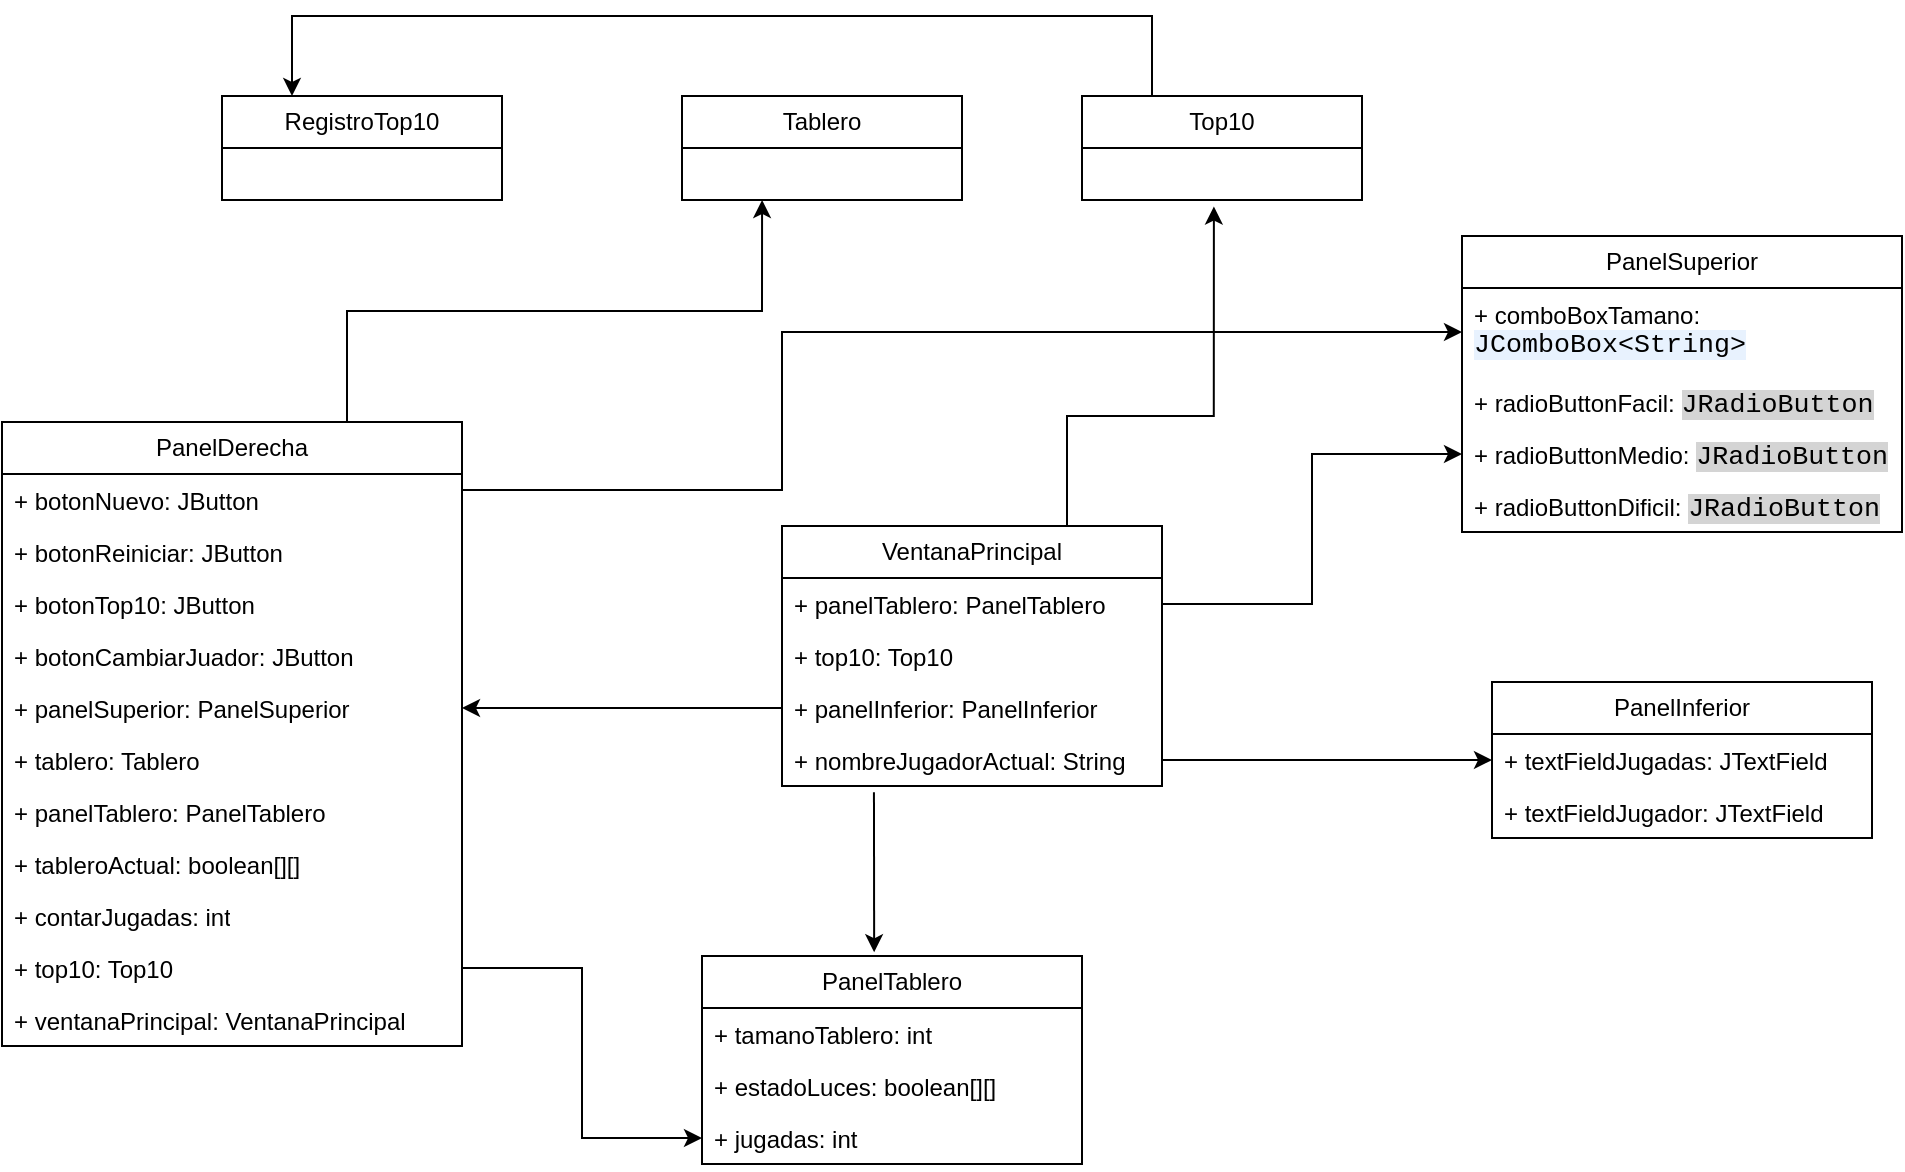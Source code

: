 <mxfile version="24.2.5" type="device">
  <diagram name="Página-1" id="FVZj4fppmetGuPQOEVMr">
    <mxGraphModel dx="2084" dy="609" grid="1" gridSize="10" guides="1" tooltips="1" connect="1" arrows="1" fold="1" page="1" pageScale="1" pageWidth="827" pageHeight="1169" math="0" shadow="0">
      <root>
        <mxCell id="0" />
        <mxCell id="1" parent="0" />
        <mxCell id="zv5cr76FWZM4MoMYsoBG-1" value="RegistroTop10" style="swimlane;fontStyle=0;childLayout=stackLayout;horizontal=1;startSize=26;fillColor=none;horizontalStack=0;resizeParent=1;resizeParentMax=0;resizeLast=0;collapsible=1;marginBottom=0;whiteSpace=wrap;html=1;" vertex="1" parent="1">
          <mxGeometry x="-140" y="70" width="140" height="52" as="geometry" />
        </mxCell>
        <mxCell id="zv5cr76FWZM4MoMYsoBG-2" value="&lt;div&gt;&lt;br&gt;&lt;/div&gt;" style="text;strokeColor=none;fillColor=none;align=left;verticalAlign=top;spacingLeft=4;spacingRight=4;overflow=hidden;rotatable=0;points=[[0,0.5],[1,0.5]];portConstraint=eastwest;whiteSpace=wrap;html=1;" vertex="1" parent="zv5cr76FWZM4MoMYsoBG-1">
          <mxGeometry y="26" width="140" height="26" as="geometry" />
        </mxCell>
        <mxCell id="zv5cr76FWZM4MoMYsoBG-52" style="edgeStyle=orthogonalEdgeStyle;rounded=0;orthogonalLoop=1;jettySize=auto;html=1;exitX=0.25;exitY=0;exitDx=0;exitDy=0;entryX=0.25;entryY=0;entryDx=0;entryDy=0;" edge="1" parent="1" source="zv5cr76FWZM4MoMYsoBG-5" target="zv5cr76FWZM4MoMYsoBG-1">
          <mxGeometry relative="1" as="geometry">
            <Array as="points">
              <mxPoint x="325" y="30" />
              <mxPoint x="-105" y="30" />
            </Array>
          </mxGeometry>
        </mxCell>
        <mxCell id="zv5cr76FWZM4MoMYsoBG-5" value="Top10" style="swimlane;fontStyle=0;childLayout=stackLayout;horizontal=1;startSize=26;fillColor=none;horizontalStack=0;resizeParent=1;resizeParentMax=0;resizeLast=0;collapsible=1;marginBottom=0;whiteSpace=wrap;html=1;" vertex="1" parent="1">
          <mxGeometry x="290" y="70" width="140" height="52" as="geometry" />
        </mxCell>
        <mxCell id="zv5cr76FWZM4MoMYsoBG-6" value="&lt;div&gt;&lt;br&gt;&lt;/div&gt;" style="text;strokeColor=none;fillColor=none;align=left;verticalAlign=top;spacingLeft=4;spacingRight=4;overflow=hidden;rotatable=0;points=[[0,0.5],[1,0.5]];portConstraint=eastwest;whiteSpace=wrap;html=1;" vertex="1" parent="zv5cr76FWZM4MoMYsoBG-5">
          <mxGeometry y="26" width="140" height="26" as="geometry" />
        </mxCell>
        <mxCell id="zv5cr76FWZM4MoMYsoBG-7" value="Tablero" style="swimlane;fontStyle=0;childLayout=stackLayout;horizontal=1;startSize=26;fillColor=none;horizontalStack=0;resizeParent=1;resizeParentMax=0;resizeLast=0;collapsible=1;marginBottom=0;whiteSpace=wrap;html=1;" vertex="1" parent="1">
          <mxGeometry x="90" y="70" width="140" height="52" as="geometry" />
        </mxCell>
        <mxCell id="zv5cr76FWZM4MoMYsoBG-8" value="&lt;div&gt;&lt;br&gt;&lt;/div&gt;" style="text;strokeColor=none;fillColor=none;align=left;verticalAlign=top;spacingLeft=4;spacingRight=4;overflow=hidden;rotatable=0;points=[[0,0.5],[1,0.5]];portConstraint=eastwest;whiteSpace=wrap;html=1;" vertex="1" parent="zv5cr76FWZM4MoMYsoBG-7">
          <mxGeometry y="26" width="140" height="26" as="geometry" />
        </mxCell>
        <mxCell id="zv5cr76FWZM4MoMYsoBG-9" value="PanelDerecha" style="swimlane;fontStyle=0;childLayout=stackLayout;horizontal=1;startSize=26;fillColor=none;horizontalStack=0;resizeParent=1;resizeParentMax=0;resizeLast=0;collapsible=1;marginBottom=0;whiteSpace=wrap;html=1;" vertex="1" parent="1">
          <mxGeometry x="-250" y="233" width="230" height="312" as="geometry" />
        </mxCell>
        <mxCell id="zv5cr76FWZM4MoMYsoBG-10" value="+ botonNuevo: JButton" style="text;strokeColor=none;fillColor=none;align=left;verticalAlign=top;spacingLeft=4;spacingRight=4;overflow=hidden;rotatable=0;points=[[0,0.5],[1,0.5]];portConstraint=eastwest;whiteSpace=wrap;html=1;" vertex="1" parent="zv5cr76FWZM4MoMYsoBG-9">
          <mxGeometry y="26" width="230" height="26" as="geometry" />
        </mxCell>
        <mxCell id="zv5cr76FWZM4MoMYsoBG-13" value="+ botonReiniciar: JButton" style="text;strokeColor=none;fillColor=none;align=left;verticalAlign=top;spacingLeft=4;spacingRight=4;overflow=hidden;rotatable=0;points=[[0,0.5],[1,0.5]];portConstraint=eastwest;whiteSpace=wrap;html=1;" vertex="1" parent="zv5cr76FWZM4MoMYsoBG-9">
          <mxGeometry y="52" width="230" height="26" as="geometry" />
        </mxCell>
        <mxCell id="zv5cr76FWZM4MoMYsoBG-15" value="+ botonTop10: JButton" style="text;strokeColor=none;fillColor=none;align=left;verticalAlign=top;spacingLeft=4;spacingRight=4;overflow=hidden;rotatable=0;points=[[0,0.5],[1,0.5]];portConstraint=eastwest;whiteSpace=wrap;html=1;" vertex="1" parent="zv5cr76FWZM4MoMYsoBG-9">
          <mxGeometry y="78" width="230" height="26" as="geometry" />
        </mxCell>
        <mxCell id="zv5cr76FWZM4MoMYsoBG-14" value="+ botonCambiarJuador: JButton" style="text;strokeColor=none;fillColor=none;align=left;verticalAlign=top;spacingLeft=4;spacingRight=4;overflow=hidden;rotatable=0;points=[[0,0.5],[1,0.5]];portConstraint=eastwest;whiteSpace=wrap;html=1;" vertex="1" parent="zv5cr76FWZM4MoMYsoBG-9">
          <mxGeometry y="104" width="230" height="26" as="geometry" />
        </mxCell>
        <mxCell id="zv5cr76FWZM4MoMYsoBG-11" value="+ panelSuperior: PanelSuperior" style="text;strokeColor=none;fillColor=none;align=left;verticalAlign=top;spacingLeft=4;spacingRight=4;overflow=hidden;rotatable=0;points=[[0,0.5],[1,0.5]];portConstraint=eastwest;whiteSpace=wrap;html=1;" vertex="1" parent="zv5cr76FWZM4MoMYsoBG-9">
          <mxGeometry y="130" width="230" height="26" as="geometry" />
        </mxCell>
        <mxCell id="zv5cr76FWZM4MoMYsoBG-12" value="+ tablero: Tablero" style="text;strokeColor=none;fillColor=none;align=left;verticalAlign=top;spacingLeft=4;spacingRight=4;overflow=hidden;rotatable=0;points=[[0,0.5],[1,0.5]];portConstraint=eastwest;whiteSpace=wrap;html=1;" vertex="1" parent="zv5cr76FWZM4MoMYsoBG-9">
          <mxGeometry y="156" width="230" height="26" as="geometry" />
        </mxCell>
        <mxCell id="zv5cr76FWZM4MoMYsoBG-16" value="+ panelTablero: PanelTablero" style="text;strokeColor=none;fillColor=none;align=left;verticalAlign=top;spacingLeft=4;spacingRight=4;overflow=hidden;rotatable=0;points=[[0,0.5],[1,0.5]];portConstraint=eastwest;whiteSpace=wrap;html=1;" vertex="1" parent="zv5cr76FWZM4MoMYsoBG-9">
          <mxGeometry y="182" width="230" height="26" as="geometry" />
        </mxCell>
        <mxCell id="zv5cr76FWZM4MoMYsoBG-17" value="+ tableroActual: boolean[][]" style="text;strokeColor=none;fillColor=none;align=left;verticalAlign=top;spacingLeft=4;spacingRight=4;overflow=hidden;rotatable=0;points=[[0,0.5],[1,0.5]];portConstraint=eastwest;whiteSpace=wrap;html=1;" vertex="1" parent="zv5cr76FWZM4MoMYsoBG-9">
          <mxGeometry y="208" width="230" height="26" as="geometry" />
        </mxCell>
        <mxCell id="zv5cr76FWZM4MoMYsoBG-18" value="+ contarJugadas: int" style="text;strokeColor=none;fillColor=none;align=left;verticalAlign=top;spacingLeft=4;spacingRight=4;overflow=hidden;rotatable=0;points=[[0,0.5],[1,0.5]];portConstraint=eastwest;whiteSpace=wrap;html=1;" vertex="1" parent="zv5cr76FWZM4MoMYsoBG-9">
          <mxGeometry y="234" width="230" height="26" as="geometry" />
        </mxCell>
        <mxCell id="zv5cr76FWZM4MoMYsoBG-19" value="+ top10: Top10" style="text;strokeColor=none;fillColor=none;align=left;verticalAlign=top;spacingLeft=4;spacingRight=4;overflow=hidden;rotatable=0;points=[[0,0.5],[1,0.5]];portConstraint=eastwest;whiteSpace=wrap;html=1;" vertex="1" parent="zv5cr76FWZM4MoMYsoBG-9">
          <mxGeometry y="260" width="230" height="26" as="geometry" />
        </mxCell>
        <mxCell id="zv5cr76FWZM4MoMYsoBG-22" value="+ ventanaPrincipal: VentanaPrincipal" style="text;strokeColor=none;fillColor=none;align=left;verticalAlign=top;spacingLeft=4;spacingRight=4;overflow=hidden;rotatable=0;points=[[0,0.5],[1,0.5]];portConstraint=eastwest;whiteSpace=wrap;html=1;" vertex="1" parent="zv5cr76FWZM4MoMYsoBG-9">
          <mxGeometry y="286" width="230" height="26" as="geometry" />
        </mxCell>
        <mxCell id="zv5cr76FWZM4MoMYsoBG-23" value="PanelInferior" style="swimlane;fontStyle=0;childLayout=stackLayout;horizontal=1;startSize=26;fillColor=none;horizontalStack=0;resizeParent=1;resizeParentMax=0;resizeLast=0;collapsible=1;marginBottom=0;whiteSpace=wrap;html=1;" vertex="1" parent="1">
          <mxGeometry x="495" y="363" width="190" height="78" as="geometry" />
        </mxCell>
        <mxCell id="zv5cr76FWZM4MoMYsoBG-24" value="+ textFieldJugadas: JTextField" style="text;strokeColor=none;fillColor=none;align=left;verticalAlign=top;spacingLeft=4;spacingRight=4;overflow=hidden;rotatable=0;points=[[0,0.5],[1,0.5]];portConstraint=eastwest;whiteSpace=wrap;html=1;" vertex="1" parent="zv5cr76FWZM4MoMYsoBG-23">
          <mxGeometry y="26" width="190" height="26" as="geometry" />
        </mxCell>
        <mxCell id="zv5cr76FWZM4MoMYsoBG-25" value="+ textFieldJugador: JTextField" style="text;strokeColor=none;fillColor=none;align=left;verticalAlign=top;spacingLeft=4;spacingRight=4;overflow=hidden;rotatable=0;points=[[0,0.5],[1,0.5]];portConstraint=eastwest;whiteSpace=wrap;html=1;" vertex="1" parent="zv5cr76FWZM4MoMYsoBG-23">
          <mxGeometry y="52" width="190" height="26" as="geometry" />
        </mxCell>
        <mxCell id="zv5cr76FWZM4MoMYsoBG-27" value="PanelSuperior" style="swimlane;fontStyle=0;childLayout=stackLayout;horizontal=1;startSize=26;fillColor=none;horizontalStack=0;resizeParent=1;resizeParentMax=0;resizeLast=0;collapsible=1;marginBottom=0;whiteSpace=wrap;html=1;" vertex="1" parent="1">
          <mxGeometry x="480" y="140" width="220" height="148" as="geometry" />
        </mxCell>
        <mxCell id="zv5cr76FWZM4MoMYsoBG-28" value="+ comboBoxTamano:&amp;nbsp;&lt;div&gt;&lt;span style=&quot;background-color: rgb(232, 242, 254); font-family: &amp;quot;Courier New&amp;quot;; font-size: 10pt; white-space: pre;&quot;&gt;JComboBox&amp;lt;String&amp;gt;&lt;/span&gt;&lt;/div&gt;" style="text;strokeColor=none;fillColor=none;align=left;verticalAlign=top;spacingLeft=4;spacingRight=4;overflow=hidden;rotatable=0;points=[[0,0.5],[1,0.5]];portConstraint=eastwest;whiteSpace=wrap;html=1;" vertex="1" parent="zv5cr76FWZM4MoMYsoBG-27">
          <mxGeometry y="26" width="220" height="44" as="geometry" />
        </mxCell>
        <mxCell id="zv5cr76FWZM4MoMYsoBG-29" value="+ radioButtonFacil:&amp;nbsp;&lt;span style=&quot;background-color: rgb(212, 212, 212); font-family: &amp;quot;Courier New&amp;quot;; font-size: 10pt; white-space: pre;&quot;&gt;JRadioButton&lt;/span&gt;" style="text;strokeColor=none;fillColor=none;align=left;verticalAlign=top;spacingLeft=4;spacingRight=4;overflow=hidden;rotatable=0;points=[[0,0.5],[1,0.5]];portConstraint=eastwest;whiteSpace=wrap;html=1;" vertex="1" parent="zv5cr76FWZM4MoMYsoBG-27">
          <mxGeometry y="70" width="220" height="26" as="geometry" />
        </mxCell>
        <mxCell id="zv5cr76FWZM4MoMYsoBG-30" value="+ radioButtonMedio:&amp;nbsp;&lt;span style=&quot;background-color: rgb(212, 212, 212); font-family: &amp;quot;Courier New&amp;quot;; font-size: 10pt; white-space: pre;&quot;&gt;JRadioButton&lt;/span&gt;" style="text;strokeColor=none;fillColor=none;align=left;verticalAlign=top;spacingLeft=4;spacingRight=4;overflow=hidden;rotatable=0;points=[[0,0.5],[1,0.5]];portConstraint=eastwest;whiteSpace=wrap;html=1;" vertex="1" parent="zv5cr76FWZM4MoMYsoBG-27">
          <mxGeometry y="96" width="220" height="26" as="geometry" />
        </mxCell>
        <mxCell id="zv5cr76FWZM4MoMYsoBG-31" value="+ radioButtonDificil:&amp;nbsp;&lt;span style=&quot;background-color: rgb(212, 212, 212); font-family: &amp;quot;Courier New&amp;quot;; font-size: 10pt; white-space: pre;&quot;&gt;JRadioButton&lt;/span&gt;" style="text;strokeColor=none;fillColor=none;align=left;verticalAlign=top;spacingLeft=4;spacingRight=4;overflow=hidden;rotatable=0;points=[[0,0.5],[1,0.5]];portConstraint=eastwest;whiteSpace=wrap;html=1;" vertex="1" parent="zv5cr76FWZM4MoMYsoBG-27">
          <mxGeometry y="122" width="220" height="26" as="geometry" />
        </mxCell>
        <mxCell id="zv5cr76FWZM4MoMYsoBG-32" value="PanelTablero" style="swimlane;fontStyle=0;childLayout=stackLayout;horizontal=1;startSize=26;fillColor=none;horizontalStack=0;resizeParent=1;resizeParentMax=0;resizeLast=0;collapsible=1;marginBottom=0;whiteSpace=wrap;html=1;" vertex="1" parent="1">
          <mxGeometry x="100" y="500" width="190" height="104" as="geometry" />
        </mxCell>
        <mxCell id="zv5cr76FWZM4MoMYsoBG-33" value="+ tamanoTablero: int" style="text;strokeColor=none;fillColor=none;align=left;verticalAlign=top;spacingLeft=4;spacingRight=4;overflow=hidden;rotatable=0;points=[[0,0.5],[1,0.5]];portConstraint=eastwest;whiteSpace=wrap;html=1;" vertex="1" parent="zv5cr76FWZM4MoMYsoBG-32">
          <mxGeometry y="26" width="190" height="26" as="geometry" />
        </mxCell>
        <mxCell id="zv5cr76FWZM4MoMYsoBG-34" value="+ estadoLuces: boolean[][]" style="text;strokeColor=none;fillColor=none;align=left;verticalAlign=top;spacingLeft=4;spacingRight=4;overflow=hidden;rotatable=0;points=[[0,0.5],[1,0.5]];portConstraint=eastwest;whiteSpace=wrap;html=1;" vertex="1" parent="zv5cr76FWZM4MoMYsoBG-32">
          <mxGeometry y="52" width="190" height="26" as="geometry" />
        </mxCell>
        <mxCell id="zv5cr76FWZM4MoMYsoBG-35" value="+ jugadas: int" style="text;strokeColor=none;fillColor=none;align=left;verticalAlign=top;spacingLeft=4;spacingRight=4;overflow=hidden;rotatable=0;points=[[0,0.5],[1,0.5]];portConstraint=eastwest;whiteSpace=wrap;html=1;" vertex="1" parent="zv5cr76FWZM4MoMYsoBG-32">
          <mxGeometry y="78" width="190" height="26" as="geometry" />
        </mxCell>
        <mxCell id="zv5cr76FWZM4MoMYsoBG-38" value="VentanaPrincipal" style="swimlane;fontStyle=0;childLayout=stackLayout;horizontal=1;startSize=26;fillColor=none;horizontalStack=0;resizeParent=1;resizeParentMax=0;resizeLast=0;collapsible=1;marginBottom=0;whiteSpace=wrap;html=1;" vertex="1" parent="1">
          <mxGeometry x="140" y="285" width="190" height="130" as="geometry" />
        </mxCell>
        <mxCell id="zv5cr76FWZM4MoMYsoBG-39" value="+ panelTablero: PanelTablero" style="text;strokeColor=none;fillColor=none;align=left;verticalAlign=top;spacingLeft=4;spacingRight=4;overflow=hidden;rotatable=0;points=[[0,0.5],[1,0.5]];portConstraint=eastwest;whiteSpace=wrap;html=1;" vertex="1" parent="zv5cr76FWZM4MoMYsoBG-38">
          <mxGeometry y="26" width="190" height="26" as="geometry" />
        </mxCell>
        <mxCell id="zv5cr76FWZM4MoMYsoBG-40" value="+ top10: Top10" style="text;strokeColor=none;fillColor=none;align=left;verticalAlign=top;spacingLeft=4;spacingRight=4;overflow=hidden;rotatable=0;points=[[0,0.5],[1,0.5]];portConstraint=eastwest;whiteSpace=wrap;html=1;" vertex="1" parent="zv5cr76FWZM4MoMYsoBG-38">
          <mxGeometry y="52" width="190" height="26" as="geometry" />
        </mxCell>
        <mxCell id="zv5cr76FWZM4MoMYsoBG-41" value="+ panelInferior: PanelInferior" style="text;strokeColor=none;fillColor=none;align=left;verticalAlign=top;spacingLeft=4;spacingRight=4;overflow=hidden;rotatable=0;points=[[0,0.5],[1,0.5]];portConstraint=eastwest;whiteSpace=wrap;html=1;" vertex="1" parent="zv5cr76FWZM4MoMYsoBG-38">
          <mxGeometry y="78" width="190" height="26" as="geometry" />
        </mxCell>
        <mxCell id="zv5cr76FWZM4MoMYsoBG-42" value="+ nombreJugadorActual: String" style="text;strokeColor=none;fillColor=none;align=left;verticalAlign=top;spacingLeft=4;spacingRight=4;overflow=hidden;rotatable=0;points=[[0,0.5],[1,0.5]];portConstraint=eastwest;whiteSpace=wrap;html=1;" vertex="1" parent="zv5cr76FWZM4MoMYsoBG-38">
          <mxGeometry y="104" width="190" height="26" as="geometry" />
        </mxCell>
        <mxCell id="zv5cr76FWZM4MoMYsoBG-43" style="edgeStyle=orthogonalEdgeStyle;rounded=0;orthogonalLoop=1;jettySize=auto;html=1;exitX=1;exitY=0.5;exitDx=0;exitDy=0;entryX=0;entryY=0.5;entryDx=0;entryDy=0;" edge="1" parent="1" source="zv5cr76FWZM4MoMYsoBG-42" target="zv5cr76FWZM4MoMYsoBG-24">
          <mxGeometry relative="1" as="geometry" />
        </mxCell>
        <mxCell id="zv5cr76FWZM4MoMYsoBG-44" style="edgeStyle=orthogonalEdgeStyle;rounded=0;orthogonalLoop=1;jettySize=auto;html=1;exitX=0.75;exitY=0;exitDx=0;exitDy=0;entryX=0.286;entryY=1;entryDx=0;entryDy=0;entryPerimeter=0;" edge="1" parent="1" source="zv5cr76FWZM4MoMYsoBG-9" target="zv5cr76FWZM4MoMYsoBG-8">
          <mxGeometry relative="1" as="geometry" />
        </mxCell>
        <mxCell id="zv5cr76FWZM4MoMYsoBG-45" style="edgeStyle=orthogonalEdgeStyle;rounded=0;orthogonalLoop=1;jettySize=auto;html=1;exitX=1;exitY=0.5;exitDx=0;exitDy=0;entryX=0;entryY=0.5;entryDx=0;entryDy=0;" edge="1" parent="1" source="zv5cr76FWZM4MoMYsoBG-19" target="zv5cr76FWZM4MoMYsoBG-35">
          <mxGeometry relative="1" as="geometry" />
        </mxCell>
        <mxCell id="zv5cr76FWZM4MoMYsoBG-46" style="edgeStyle=orthogonalEdgeStyle;rounded=0;orthogonalLoop=1;jettySize=auto;html=1;exitX=1;exitY=0.5;exitDx=0;exitDy=0;entryX=0;entryY=0.5;entryDx=0;entryDy=0;" edge="1" parent="1" source="zv5cr76FWZM4MoMYsoBG-10" target="zv5cr76FWZM4MoMYsoBG-28">
          <mxGeometry relative="1" as="geometry">
            <Array as="points">
              <mxPoint x="140" y="267" />
              <mxPoint x="140" y="188" />
            </Array>
          </mxGeometry>
        </mxCell>
        <mxCell id="zv5cr76FWZM4MoMYsoBG-47" style="edgeStyle=orthogonalEdgeStyle;rounded=0;orthogonalLoop=1;jettySize=auto;html=1;exitX=0;exitY=0.5;exitDx=0;exitDy=0;entryX=1;entryY=0.5;entryDx=0;entryDy=0;" edge="1" parent="1" source="zv5cr76FWZM4MoMYsoBG-41" target="zv5cr76FWZM4MoMYsoBG-11">
          <mxGeometry relative="1" as="geometry" />
        </mxCell>
        <mxCell id="zv5cr76FWZM4MoMYsoBG-49" value="" style="endArrow=classic;html=1;rounded=0;exitX=0.242;exitY=1.121;exitDx=0;exitDy=0;exitPerimeter=0;entryX=0.453;entryY=-0.018;entryDx=0;entryDy=0;entryPerimeter=0;" edge="1" parent="1" source="zv5cr76FWZM4MoMYsoBG-42" target="zv5cr76FWZM4MoMYsoBG-32">
          <mxGeometry width="50" height="50" relative="1" as="geometry">
            <mxPoint x="210" y="480" as="sourcePoint" />
            <mxPoint x="260" y="430" as="targetPoint" />
          </mxGeometry>
        </mxCell>
        <mxCell id="zv5cr76FWZM4MoMYsoBG-50" style="edgeStyle=orthogonalEdgeStyle;rounded=0;orthogonalLoop=1;jettySize=auto;html=1;exitX=0.75;exitY=0;exitDx=0;exitDy=0;entryX=0.471;entryY=1.126;entryDx=0;entryDy=0;entryPerimeter=0;" edge="1" parent="1" source="zv5cr76FWZM4MoMYsoBG-38" target="zv5cr76FWZM4MoMYsoBG-6">
          <mxGeometry relative="1" as="geometry">
            <Array as="points">
              <mxPoint x="283" y="230" />
              <mxPoint x="356" y="230" />
            </Array>
          </mxGeometry>
        </mxCell>
        <mxCell id="zv5cr76FWZM4MoMYsoBG-51" style="edgeStyle=orthogonalEdgeStyle;rounded=0;orthogonalLoop=1;jettySize=auto;html=1;exitX=1;exitY=0.5;exitDx=0;exitDy=0;entryX=0;entryY=0.5;entryDx=0;entryDy=0;" edge="1" parent="1" source="zv5cr76FWZM4MoMYsoBG-39" target="zv5cr76FWZM4MoMYsoBG-30">
          <mxGeometry relative="1" as="geometry" />
        </mxCell>
      </root>
    </mxGraphModel>
  </diagram>
</mxfile>
